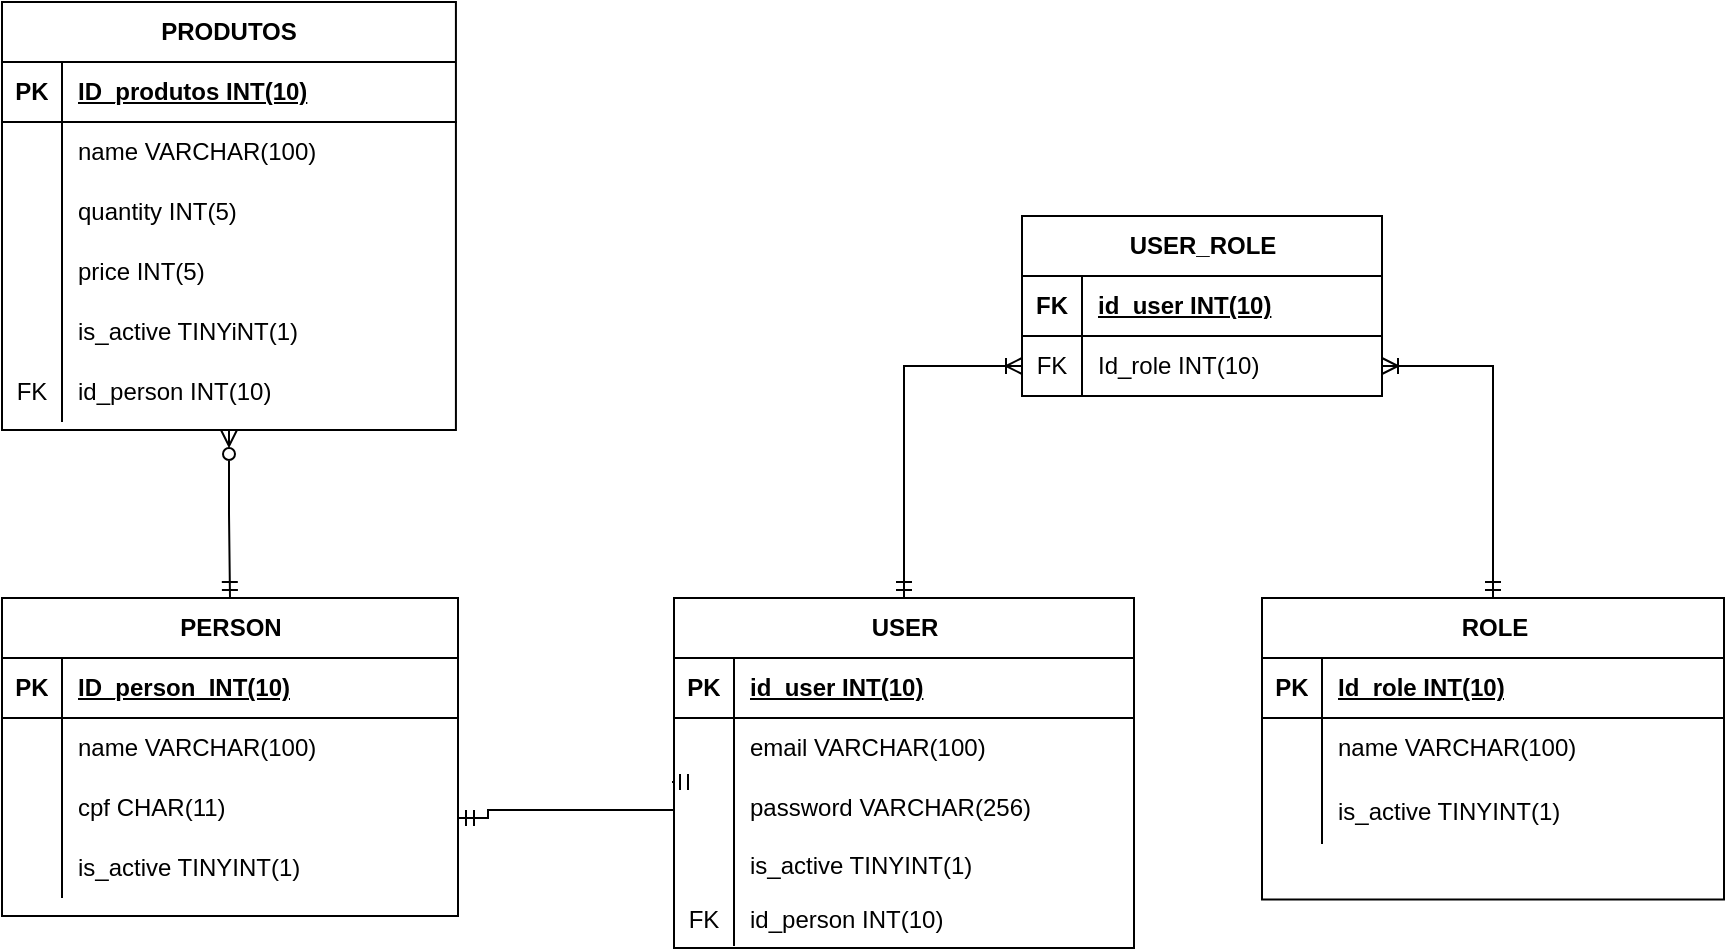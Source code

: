 <mxfile version="21.7.4" type="device">
  <diagram name="Página-1" id="OWRRB4OZyR0hkFMoqZuT">
    <mxGraphModel dx="1561" dy="1038" grid="0" gridSize="10" guides="1" tooltips="1" connect="1" arrows="1" fold="1" page="0" pageScale="1" pageWidth="827" pageHeight="1169" math="0" shadow="0">
      <root>
        <mxCell id="0" />
        <mxCell id="1" parent="0" />
        <mxCell id="oMHJoRBl6DmMWUQxA58v-41" style="edgeStyle=orthogonalEdgeStyle;rounded=0;orthogonalLoop=1;jettySize=auto;html=1;startArrow=ERmandOne;startFill=0;endArrow=ERoneToMany;endFill=0;" edge="1" parent="1" source="oMHJoRBl6DmMWUQxA58v-1" target="oMHJoRBl6DmMWUQxA58v-31">
          <mxGeometry relative="1" as="geometry" />
        </mxCell>
        <mxCell id="oMHJoRBl6DmMWUQxA58v-1" value="USER" style="shape=table;startSize=30;container=1;collapsible=1;childLayout=tableLayout;fixedRows=1;rowLines=0;fontStyle=1;align=center;resizeLast=1;html=1;" vertex="1" parent="1">
          <mxGeometry x="102" y="196" width="230" height="175" as="geometry" />
        </mxCell>
        <mxCell id="oMHJoRBl6DmMWUQxA58v-2" value="" style="shape=tableRow;horizontal=0;startSize=0;swimlaneHead=0;swimlaneBody=0;fillColor=none;collapsible=0;dropTarget=0;points=[[0,0.5],[1,0.5]];portConstraint=eastwest;top=0;left=0;right=0;bottom=1;" vertex="1" parent="oMHJoRBl6DmMWUQxA58v-1">
          <mxGeometry y="30" width="230" height="30" as="geometry" />
        </mxCell>
        <mxCell id="oMHJoRBl6DmMWUQxA58v-3" value="PK" style="shape=partialRectangle;connectable=0;fillColor=none;top=0;left=0;bottom=0;right=0;fontStyle=1;overflow=hidden;whiteSpace=wrap;html=1;" vertex="1" parent="oMHJoRBl6DmMWUQxA58v-2">
          <mxGeometry width="30" height="30" as="geometry">
            <mxRectangle width="30" height="30" as="alternateBounds" />
          </mxGeometry>
        </mxCell>
        <mxCell id="oMHJoRBl6DmMWUQxA58v-4" value="id_user INT(10)" style="shape=partialRectangle;connectable=0;fillColor=none;top=0;left=0;bottom=0;right=0;align=left;spacingLeft=6;fontStyle=5;overflow=hidden;whiteSpace=wrap;html=1;" vertex="1" parent="oMHJoRBl6DmMWUQxA58v-2">
          <mxGeometry x="30" width="200" height="30" as="geometry">
            <mxRectangle width="200" height="30" as="alternateBounds" />
          </mxGeometry>
        </mxCell>
        <mxCell id="oMHJoRBl6DmMWUQxA58v-5" value="" style="shape=tableRow;horizontal=0;startSize=0;swimlaneHead=0;swimlaneBody=0;fillColor=none;collapsible=0;dropTarget=0;points=[[0,0.5],[1,0.5]];portConstraint=eastwest;top=0;left=0;right=0;bottom=0;" vertex="1" parent="oMHJoRBl6DmMWUQxA58v-1">
          <mxGeometry y="60" width="230" height="30" as="geometry" />
        </mxCell>
        <mxCell id="oMHJoRBl6DmMWUQxA58v-6" value="" style="shape=partialRectangle;connectable=0;fillColor=none;top=0;left=0;bottom=0;right=0;editable=1;overflow=hidden;whiteSpace=wrap;html=1;" vertex="1" parent="oMHJoRBl6DmMWUQxA58v-5">
          <mxGeometry width="30" height="30" as="geometry">
            <mxRectangle width="30" height="30" as="alternateBounds" />
          </mxGeometry>
        </mxCell>
        <mxCell id="oMHJoRBl6DmMWUQxA58v-7" value="email VARCHAR(100)" style="shape=partialRectangle;connectable=0;fillColor=none;top=0;left=0;bottom=0;right=0;align=left;spacingLeft=6;overflow=hidden;whiteSpace=wrap;html=1;" vertex="1" parent="oMHJoRBl6DmMWUQxA58v-5">
          <mxGeometry x="30" width="200" height="30" as="geometry">
            <mxRectangle width="200" height="30" as="alternateBounds" />
          </mxGeometry>
        </mxCell>
        <mxCell id="oMHJoRBl6DmMWUQxA58v-8" value="" style="shape=tableRow;horizontal=0;startSize=0;swimlaneHead=0;swimlaneBody=0;fillColor=none;collapsible=0;dropTarget=0;points=[[0,0.5],[1,0.5]];portConstraint=eastwest;top=0;left=0;right=0;bottom=0;" vertex="1" parent="oMHJoRBl6DmMWUQxA58v-1">
          <mxGeometry y="90" width="230" height="30" as="geometry" />
        </mxCell>
        <mxCell id="oMHJoRBl6DmMWUQxA58v-9" value="" style="shape=partialRectangle;connectable=0;fillColor=none;top=0;left=0;bottom=0;right=0;editable=1;overflow=hidden;whiteSpace=wrap;html=1;" vertex="1" parent="oMHJoRBl6DmMWUQxA58v-8">
          <mxGeometry width="30" height="30" as="geometry">
            <mxRectangle width="30" height="30" as="alternateBounds" />
          </mxGeometry>
        </mxCell>
        <mxCell id="oMHJoRBl6DmMWUQxA58v-10" value="password VARCHAR(256)" style="shape=partialRectangle;connectable=0;fillColor=none;top=0;left=0;bottom=0;right=0;align=left;spacingLeft=6;overflow=hidden;whiteSpace=wrap;html=1;" vertex="1" parent="oMHJoRBl6DmMWUQxA58v-8">
          <mxGeometry x="30" width="200" height="30" as="geometry">
            <mxRectangle width="200" height="30" as="alternateBounds" />
          </mxGeometry>
        </mxCell>
        <mxCell id="oMHJoRBl6DmMWUQxA58v-11" value="" style="shape=tableRow;horizontal=0;startSize=0;swimlaneHead=0;swimlaneBody=0;fillColor=none;collapsible=0;dropTarget=0;points=[[0,0.5],[1,0.5]];portConstraint=eastwest;top=0;left=0;right=0;bottom=0;" vertex="1" parent="oMHJoRBl6DmMWUQxA58v-1">
          <mxGeometry y="120" width="230" height="27" as="geometry" />
        </mxCell>
        <mxCell id="oMHJoRBl6DmMWUQxA58v-12" value="" style="shape=partialRectangle;connectable=0;fillColor=none;top=0;left=0;bottom=0;right=0;editable=1;overflow=hidden;whiteSpace=wrap;html=1;" vertex="1" parent="oMHJoRBl6DmMWUQxA58v-11">
          <mxGeometry width="30" height="27" as="geometry">
            <mxRectangle width="30" height="27" as="alternateBounds" />
          </mxGeometry>
        </mxCell>
        <mxCell id="oMHJoRBl6DmMWUQxA58v-13" value="is_active TINYINT(1)" style="shape=partialRectangle;connectable=0;fillColor=none;top=0;left=0;bottom=0;right=0;align=left;spacingLeft=6;overflow=hidden;whiteSpace=wrap;html=1;" vertex="1" parent="oMHJoRBl6DmMWUQxA58v-11">
          <mxGeometry x="30" width="200" height="27" as="geometry">
            <mxRectangle width="200" height="27" as="alternateBounds" />
          </mxGeometry>
        </mxCell>
        <mxCell id="oMHJoRBl6DmMWUQxA58v-65" style="shape=tableRow;horizontal=0;startSize=0;swimlaneHead=0;swimlaneBody=0;fillColor=none;collapsible=0;dropTarget=0;points=[[0,0.5],[1,0.5]];portConstraint=eastwest;top=0;left=0;right=0;bottom=0;" vertex="1" parent="oMHJoRBl6DmMWUQxA58v-1">
          <mxGeometry y="147" width="230" height="27" as="geometry" />
        </mxCell>
        <mxCell id="oMHJoRBl6DmMWUQxA58v-66" value="FK" style="shape=partialRectangle;connectable=0;fillColor=none;top=0;left=0;bottom=0;right=0;editable=1;overflow=hidden;whiteSpace=wrap;html=1;" vertex="1" parent="oMHJoRBl6DmMWUQxA58v-65">
          <mxGeometry width="30" height="27" as="geometry">
            <mxRectangle width="30" height="27" as="alternateBounds" />
          </mxGeometry>
        </mxCell>
        <mxCell id="oMHJoRBl6DmMWUQxA58v-67" value="id_person INT(10)" style="shape=partialRectangle;connectable=0;fillColor=none;top=0;left=0;bottom=0;right=0;align=left;spacingLeft=6;overflow=hidden;whiteSpace=wrap;html=1;" vertex="1" parent="oMHJoRBl6DmMWUQxA58v-65">
          <mxGeometry x="30" width="200" height="27" as="geometry">
            <mxRectangle width="200" height="27" as="alternateBounds" />
          </mxGeometry>
        </mxCell>
        <mxCell id="oMHJoRBl6DmMWUQxA58v-42" style="edgeStyle=orthogonalEdgeStyle;rounded=0;orthogonalLoop=1;jettySize=auto;html=1;entryX=1;entryY=0.5;entryDx=0;entryDy=0;startArrow=ERmandOne;startFill=0;endArrow=ERoneToMany;endFill=0;" edge="1" parent="1" source="oMHJoRBl6DmMWUQxA58v-14" target="oMHJoRBl6DmMWUQxA58v-31">
          <mxGeometry relative="1" as="geometry" />
        </mxCell>
        <mxCell id="oMHJoRBl6DmMWUQxA58v-14" value="ROLE" style="shape=table;startSize=30;container=1;collapsible=1;childLayout=tableLayout;fixedRows=1;rowLines=0;fontStyle=1;align=center;resizeLast=1;html=1;" vertex="1" parent="1">
          <mxGeometry x="396" y="196" width="231" height="150.724" as="geometry" />
        </mxCell>
        <mxCell id="oMHJoRBl6DmMWUQxA58v-15" value="" style="shape=tableRow;horizontal=0;startSize=0;swimlaneHead=0;swimlaneBody=0;fillColor=none;collapsible=0;dropTarget=0;points=[[0,0.5],[1,0.5]];portConstraint=eastwest;top=0;left=0;right=0;bottom=1;" vertex="1" parent="oMHJoRBl6DmMWUQxA58v-14">
          <mxGeometry y="30" width="231" height="30" as="geometry" />
        </mxCell>
        <mxCell id="oMHJoRBl6DmMWUQxA58v-16" value="PK" style="shape=partialRectangle;connectable=0;fillColor=none;top=0;left=0;bottom=0;right=0;fontStyle=1;overflow=hidden;whiteSpace=wrap;html=1;" vertex="1" parent="oMHJoRBl6DmMWUQxA58v-15">
          <mxGeometry width="30" height="30" as="geometry">
            <mxRectangle width="30" height="30" as="alternateBounds" />
          </mxGeometry>
        </mxCell>
        <mxCell id="oMHJoRBl6DmMWUQxA58v-17" value="Id_role INT(10)" style="shape=partialRectangle;connectable=0;fillColor=none;top=0;left=0;bottom=0;right=0;align=left;spacingLeft=6;fontStyle=5;overflow=hidden;whiteSpace=wrap;html=1;" vertex="1" parent="oMHJoRBl6DmMWUQxA58v-15">
          <mxGeometry x="30" width="201" height="30" as="geometry">
            <mxRectangle width="201" height="30" as="alternateBounds" />
          </mxGeometry>
        </mxCell>
        <mxCell id="oMHJoRBl6DmMWUQxA58v-18" value="" style="shape=tableRow;horizontal=0;startSize=0;swimlaneHead=0;swimlaneBody=0;fillColor=none;collapsible=0;dropTarget=0;points=[[0,0.5],[1,0.5]];portConstraint=eastwest;top=0;left=0;right=0;bottom=0;" vertex="1" parent="oMHJoRBl6DmMWUQxA58v-14">
          <mxGeometry y="60" width="231" height="30" as="geometry" />
        </mxCell>
        <mxCell id="oMHJoRBl6DmMWUQxA58v-19" value="" style="shape=partialRectangle;connectable=0;fillColor=none;top=0;left=0;bottom=0;right=0;editable=1;overflow=hidden;whiteSpace=wrap;html=1;" vertex="1" parent="oMHJoRBl6DmMWUQxA58v-18">
          <mxGeometry width="30" height="30" as="geometry">
            <mxRectangle width="30" height="30" as="alternateBounds" />
          </mxGeometry>
        </mxCell>
        <mxCell id="oMHJoRBl6DmMWUQxA58v-20" value="name VARCHAR(100)&lt;span style=&quot;white-space: pre;&quot;&gt;&#x9;&lt;/span&gt;" style="shape=partialRectangle;connectable=0;fillColor=none;top=0;left=0;bottom=0;right=0;align=left;spacingLeft=6;overflow=hidden;whiteSpace=wrap;html=1;" vertex="1" parent="oMHJoRBl6DmMWUQxA58v-18">
          <mxGeometry x="30" width="201" height="30" as="geometry">
            <mxRectangle width="201" height="30" as="alternateBounds" />
          </mxGeometry>
        </mxCell>
        <mxCell id="oMHJoRBl6DmMWUQxA58v-21" value="" style="shape=tableRow;horizontal=0;startSize=0;swimlaneHead=0;swimlaneBody=0;fillColor=none;collapsible=0;dropTarget=0;points=[[0,0.5],[1,0.5]];portConstraint=eastwest;top=0;left=0;right=0;bottom=0;" vertex="1" parent="oMHJoRBl6DmMWUQxA58v-14">
          <mxGeometry y="90" width="231" height="33" as="geometry" />
        </mxCell>
        <mxCell id="oMHJoRBl6DmMWUQxA58v-22" value="" style="shape=partialRectangle;connectable=0;fillColor=none;top=0;left=0;bottom=0;right=0;editable=1;overflow=hidden;whiteSpace=wrap;html=1;" vertex="1" parent="oMHJoRBl6DmMWUQxA58v-21">
          <mxGeometry width="30" height="33" as="geometry">
            <mxRectangle width="30" height="33" as="alternateBounds" />
          </mxGeometry>
        </mxCell>
        <mxCell id="oMHJoRBl6DmMWUQxA58v-23" value="is_active TINYINT(1)" style="shape=partialRectangle;connectable=0;fillColor=none;top=0;left=0;bottom=0;right=0;align=left;spacingLeft=6;overflow=hidden;whiteSpace=wrap;html=1;" vertex="1" parent="oMHJoRBl6DmMWUQxA58v-21">
          <mxGeometry x="30" width="201" height="33" as="geometry">
            <mxRectangle width="201" height="33" as="alternateBounds" />
          </mxGeometry>
        </mxCell>
        <mxCell id="oMHJoRBl6DmMWUQxA58v-27" value="USER_ROLE" style="shape=table;startSize=30;container=1;collapsible=1;childLayout=tableLayout;fixedRows=1;rowLines=0;fontStyle=1;align=center;resizeLast=1;html=1;" vertex="1" parent="1">
          <mxGeometry x="276" y="5" width="180" height="90" as="geometry" />
        </mxCell>
        <mxCell id="oMHJoRBl6DmMWUQxA58v-28" value="" style="shape=tableRow;horizontal=0;startSize=0;swimlaneHead=0;swimlaneBody=0;fillColor=none;collapsible=0;dropTarget=0;points=[[0,0.5],[1,0.5]];portConstraint=eastwest;top=0;left=0;right=0;bottom=1;" vertex="1" parent="oMHJoRBl6DmMWUQxA58v-27">
          <mxGeometry y="30" width="180" height="30" as="geometry" />
        </mxCell>
        <mxCell id="oMHJoRBl6DmMWUQxA58v-29" value="FK" style="shape=partialRectangle;connectable=0;fillColor=none;top=0;left=0;bottom=0;right=0;fontStyle=1;overflow=hidden;whiteSpace=wrap;html=1;" vertex="1" parent="oMHJoRBl6DmMWUQxA58v-28">
          <mxGeometry width="30" height="30" as="geometry">
            <mxRectangle width="30" height="30" as="alternateBounds" />
          </mxGeometry>
        </mxCell>
        <mxCell id="oMHJoRBl6DmMWUQxA58v-30" value="id_user INT(10)" style="shape=partialRectangle;connectable=0;fillColor=none;top=0;left=0;bottom=0;right=0;align=left;spacingLeft=6;fontStyle=5;overflow=hidden;whiteSpace=wrap;html=1;" vertex="1" parent="oMHJoRBl6DmMWUQxA58v-28">
          <mxGeometry x="30" width="150" height="30" as="geometry">
            <mxRectangle width="150" height="30" as="alternateBounds" />
          </mxGeometry>
        </mxCell>
        <mxCell id="oMHJoRBl6DmMWUQxA58v-31" value="" style="shape=tableRow;horizontal=0;startSize=0;swimlaneHead=0;swimlaneBody=0;fillColor=none;collapsible=0;dropTarget=0;points=[[0,0.5],[1,0.5]];portConstraint=eastwest;top=0;left=0;right=0;bottom=0;" vertex="1" parent="oMHJoRBl6DmMWUQxA58v-27">
          <mxGeometry y="60" width="180" height="30" as="geometry" />
        </mxCell>
        <mxCell id="oMHJoRBl6DmMWUQxA58v-32" value="FK" style="shape=partialRectangle;connectable=0;fillColor=none;top=0;left=0;bottom=0;right=0;editable=1;overflow=hidden;whiteSpace=wrap;html=1;" vertex="1" parent="oMHJoRBl6DmMWUQxA58v-31">
          <mxGeometry width="30" height="30" as="geometry">
            <mxRectangle width="30" height="30" as="alternateBounds" />
          </mxGeometry>
        </mxCell>
        <mxCell id="oMHJoRBl6DmMWUQxA58v-33" value="Id_role INT(10)" style="shape=partialRectangle;connectable=0;fillColor=none;top=0;left=0;bottom=0;right=0;align=left;spacingLeft=6;overflow=hidden;whiteSpace=wrap;html=1;" vertex="1" parent="oMHJoRBl6DmMWUQxA58v-31">
          <mxGeometry x="30" width="150" height="30" as="geometry">
            <mxRectangle width="150" height="30" as="alternateBounds" />
          </mxGeometry>
        </mxCell>
        <mxCell id="oMHJoRBl6DmMWUQxA58v-43" value="PERSON" style="shape=table;startSize=30;container=1;collapsible=1;childLayout=tableLayout;fixedRows=1;rowLines=0;fontStyle=1;align=center;resizeLast=1;html=1;" vertex="1" parent="1">
          <mxGeometry x="-234" y="196" width="228" height="159" as="geometry" />
        </mxCell>
        <mxCell id="oMHJoRBl6DmMWUQxA58v-44" value="" style="shape=tableRow;horizontal=0;startSize=0;swimlaneHead=0;swimlaneBody=0;fillColor=none;collapsible=0;dropTarget=0;points=[[0,0.5],[1,0.5]];portConstraint=eastwest;top=0;left=0;right=0;bottom=1;" vertex="1" parent="oMHJoRBl6DmMWUQxA58v-43">
          <mxGeometry y="30" width="228" height="30" as="geometry" />
        </mxCell>
        <mxCell id="oMHJoRBl6DmMWUQxA58v-45" value="PK" style="shape=partialRectangle;connectable=0;fillColor=none;top=0;left=0;bottom=0;right=0;fontStyle=1;overflow=hidden;whiteSpace=wrap;html=1;" vertex="1" parent="oMHJoRBl6DmMWUQxA58v-44">
          <mxGeometry width="30" height="30" as="geometry">
            <mxRectangle width="30" height="30" as="alternateBounds" />
          </mxGeometry>
        </mxCell>
        <mxCell id="oMHJoRBl6DmMWUQxA58v-46" value="ID_person&amp;nbsp; INT(10)" style="shape=partialRectangle;connectable=0;fillColor=none;top=0;left=0;bottom=0;right=0;align=left;spacingLeft=6;fontStyle=5;overflow=hidden;whiteSpace=wrap;html=1;" vertex="1" parent="oMHJoRBl6DmMWUQxA58v-44">
          <mxGeometry x="30" width="198" height="30" as="geometry">
            <mxRectangle width="198" height="30" as="alternateBounds" />
          </mxGeometry>
        </mxCell>
        <mxCell id="oMHJoRBl6DmMWUQxA58v-47" value="" style="shape=tableRow;horizontal=0;startSize=0;swimlaneHead=0;swimlaneBody=0;fillColor=none;collapsible=0;dropTarget=0;points=[[0,0.5],[1,0.5]];portConstraint=eastwest;top=0;left=0;right=0;bottom=0;" vertex="1" parent="oMHJoRBl6DmMWUQxA58v-43">
          <mxGeometry y="60" width="228" height="30" as="geometry" />
        </mxCell>
        <mxCell id="oMHJoRBl6DmMWUQxA58v-48" value="" style="shape=partialRectangle;connectable=0;fillColor=none;top=0;left=0;bottom=0;right=0;editable=1;overflow=hidden;whiteSpace=wrap;html=1;" vertex="1" parent="oMHJoRBl6DmMWUQxA58v-47">
          <mxGeometry width="30" height="30" as="geometry">
            <mxRectangle width="30" height="30" as="alternateBounds" />
          </mxGeometry>
        </mxCell>
        <mxCell id="oMHJoRBl6DmMWUQxA58v-49" value="name VARCHAR(100)" style="shape=partialRectangle;connectable=0;fillColor=none;top=0;left=0;bottom=0;right=0;align=left;spacingLeft=6;overflow=hidden;whiteSpace=wrap;html=1;" vertex="1" parent="oMHJoRBl6DmMWUQxA58v-47">
          <mxGeometry x="30" width="198" height="30" as="geometry">
            <mxRectangle width="198" height="30" as="alternateBounds" />
          </mxGeometry>
        </mxCell>
        <mxCell id="oMHJoRBl6DmMWUQxA58v-50" value="" style="shape=tableRow;horizontal=0;startSize=0;swimlaneHead=0;swimlaneBody=0;fillColor=none;collapsible=0;dropTarget=0;points=[[0,0.5],[1,0.5]];portConstraint=eastwest;top=0;left=0;right=0;bottom=0;" vertex="1" parent="oMHJoRBl6DmMWUQxA58v-43">
          <mxGeometry y="90" width="228" height="30" as="geometry" />
        </mxCell>
        <mxCell id="oMHJoRBl6DmMWUQxA58v-51" value="" style="shape=partialRectangle;connectable=0;fillColor=none;top=0;left=0;bottom=0;right=0;editable=1;overflow=hidden;whiteSpace=wrap;html=1;" vertex="1" parent="oMHJoRBl6DmMWUQxA58v-50">
          <mxGeometry width="30" height="30" as="geometry">
            <mxRectangle width="30" height="30" as="alternateBounds" />
          </mxGeometry>
        </mxCell>
        <mxCell id="oMHJoRBl6DmMWUQxA58v-52" value="cpf CHAR(11)" style="shape=partialRectangle;connectable=0;fillColor=none;top=0;left=0;bottom=0;right=0;align=left;spacingLeft=6;overflow=hidden;whiteSpace=wrap;html=1;" vertex="1" parent="oMHJoRBl6DmMWUQxA58v-50">
          <mxGeometry x="30" width="198" height="30" as="geometry">
            <mxRectangle width="198" height="30" as="alternateBounds" />
          </mxGeometry>
        </mxCell>
        <mxCell id="oMHJoRBl6DmMWUQxA58v-53" value="" style="shape=tableRow;horizontal=0;startSize=0;swimlaneHead=0;swimlaneBody=0;fillColor=none;collapsible=0;dropTarget=0;points=[[0,0.5],[1,0.5]];portConstraint=eastwest;top=0;left=0;right=0;bottom=0;" vertex="1" parent="oMHJoRBl6DmMWUQxA58v-43">
          <mxGeometry y="120" width="228" height="30" as="geometry" />
        </mxCell>
        <mxCell id="oMHJoRBl6DmMWUQxA58v-54" value="" style="shape=partialRectangle;connectable=0;fillColor=none;top=0;left=0;bottom=0;right=0;editable=1;overflow=hidden;whiteSpace=wrap;html=1;" vertex="1" parent="oMHJoRBl6DmMWUQxA58v-53">
          <mxGeometry width="30" height="30" as="geometry">
            <mxRectangle width="30" height="30" as="alternateBounds" />
          </mxGeometry>
        </mxCell>
        <mxCell id="oMHJoRBl6DmMWUQxA58v-55" value="is_active TINYINT(1)" style="shape=partialRectangle;connectable=0;fillColor=none;top=0;left=0;bottom=0;right=0;align=left;spacingLeft=6;overflow=hidden;whiteSpace=wrap;html=1;" vertex="1" parent="oMHJoRBl6DmMWUQxA58v-53">
          <mxGeometry x="30" width="198" height="30" as="geometry">
            <mxRectangle width="198" height="30" as="alternateBounds" />
          </mxGeometry>
        </mxCell>
        <mxCell id="oMHJoRBl6DmMWUQxA58v-74" style="edgeStyle=orthogonalEdgeStyle;rounded=0;orthogonalLoop=1;jettySize=auto;html=1;startArrow=ERmandOne;startFill=0;endArrow=ERmandOne;endFill=0;" edge="1" parent="1" source="oMHJoRBl6DmMWUQxA58v-50">
          <mxGeometry relative="1" as="geometry">
            <mxPoint x="101" y="288" as="targetPoint" />
            <Array as="points">
              <mxPoint x="9" y="306" />
              <mxPoint x="9" y="302" />
              <mxPoint x="102" y="302" />
              <mxPoint x="102" y="288" />
            </Array>
          </mxGeometry>
        </mxCell>
        <mxCell id="oMHJoRBl6DmMWUQxA58v-92" style="edgeStyle=orthogonalEdgeStyle;rounded=0;orthogonalLoop=1;jettySize=auto;html=1;startArrow=ERzeroToMany;startFill=0;endArrow=ERmandOne;endFill=0;" edge="1" parent="1" source="oMHJoRBl6DmMWUQxA58v-76" target="oMHJoRBl6DmMWUQxA58v-43">
          <mxGeometry relative="1" as="geometry" />
        </mxCell>
        <mxCell id="oMHJoRBl6DmMWUQxA58v-76" value="PRODUTOS" style="shape=table;startSize=30;container=1;collapsible=1;childLayout=tableLayout;fixedRows=1;rowLines=0;fontStyle=1;align=center;resizeLast=1;html=1;" vertex="1" parent="1">
          <mxGeometry x="-234" y="-102" width="226.96" height="214" as="geometry" />
        </mxCell>
        <mxCell id="oMHJoRBl6DmMWUQxA58v-77" value="" style="shape=tableRow;horizontal=0;startSize=0;swimlaneHead=0;swimlaneBody=0;fillColor=none;collapsible=0;dropTarget=0;points=[[0,0.5],[1,0.5]];portConstraint=eastwest;top=0;left=0;right=0;bottom=1;" vertex="1" parent="oMHJoRBl6DmMWUQxA58v-76">
          <mxGeometry y="30" width="226.96" height="30" as="geometry" />
        </mxCell>
        <mxCell id="oMHJoRBl6DmMWUQxA58v-78" value="PK" style="shape=partialRectangle;connectable=0;fillColor=none;top=0;left=0;bottom=0;right=0;fontStyle=1;overflow=hidden;whiteSpace=wrap;html=1;" vertex="1" parent="oMHJoRBl6DmMWUQxA58v-77">
          <mxGeometry width="30" height="30" as="geometry">
            <mxRectangle width="30" height="30" as="alternateBounds" />
          </mxGeometry>
        </mxCell>
        <mxCell id="oMHJoRBl6DmMWUQxA58v-79" value="ID_produtos INT(10)" style="shape=partialRectangle;connectable=0;fillColor=none;top=0;left=0;bottom=0;right=0;align=left;spacingLeft=6;fontStyle=5;overflow=hidden;whiteSpace=wrap;html=1;" vertex="1" parent="oMHJoRBl6DmMWUQxA58v-77">
          <mxGeometry x="30" width="196.96" height="30" as="geometry">
            <mxRectangle width="196.96" height="30" as="alternateBounds" />
          </mxGeometry>
        </mxCell>
        <mxCell id="oMHJoRBl6DmMWUQxA58v-80" value="" style="shape=tableRow;horizontal=0;startSize=0;swimlaneHead=0;swimlaneBody=0;fillColor=none;collapsible=0;dropTarget=0;points=[[0,0.5],[1,0.5]];portConstraint=eastwest;top=0;left=0;right=0;bottom=0;" vertex="1" parent="oMHJoRBl6DmMWUQxA58v-76">
          <mxGeometry y="60" width="226.96" height="30" as="geometry" />
        </mxCell>
        <mxCell id="oMHJoRBl6DmMWUQxA58v-81" value="" style="shape=partialRectangle;connectable=0;fillColor=none;top=0;left=0;bottom=0;right=0;editable=1;overflow=hidden;whiteSpace=wrap;html=1;" vertex="1" parent="oMHJoRBl6DmMWUQxA58v-80">
          <mxGeometry width="30" height="30" as="geometry">
            <mxRectangle width="30" height="30" as="alternateBounds" />
          </mxGeometry>
        </mxCell>
        <mxCell id="oMHJoRBl6DmMWUQxA58v-82" value="name VARCHAR(100)" style="shape=partialRectangle;connectable=0;fillColor=none;top=0;left=0;bottom=0;right=0;align=left;spacingLeft=6;overflow=hidden;whiteSpace=wrap;html=1;" vertex="1" parent="oMHJoRBl6DmMWUQxA58v-80">
          <mxGeometry x="30" width="196.96" height="30" as="geometry">
            <mxRectangle width="196.96" height="30" as="alternateBounds" />
          </mxGeometry>
        </mxCell>
        <mxCell id="oMHJoRBl6DmMWUQxA58v-83" value="" style="shape=tableRow;horizontal=0;startSize=0;swimlaneHead=0;swimlaneBody=0;fillColor=none;collapsible=0;dropTarget=0;points=[[0,0.5],[1,0.5]];portConstraint=eastwest;top=0;left=0;right=0;bottom=0;" vertex="1" parent="oMHJoRBl6DmMWUQxA58v-76">
          <mxGeometry y="90" width="226.96" height="30" as="geometry" />
        </mxCell>
        <mxCell id="oMHJoRBl6DmMWUQxA58v-84" value="" style="shape=partialRectangle;connectable=0;fillColor=none;top=0;left=0;bottom=0;right=0;editable=1;overflow=hidden;whiteSpace=wrap;html=1;" vertex="1" parent="oMHJoRBl6DmMWUQxA58v-83">
          <mxGeometry width="30" height="30" as="geometry">
            <mxRectangle width="30" height="30" as="alternateBounds" />
          </mxGeometry>
        </mxCell>
        <mxCell id="oMHJoRBl6DmMWUQxA58v-85" value="quantity INT(5)" style="shape=partialRectangle;connectable=0;fillColor=none;top=0;left=0;bottom=0;right=0;align=left;spacingLeft=6;overflow=hidden;whiteSpace=wrap;html=1;" vertex="1" parent="oMHJoRBl6DmMWUQxA58v-83">
          <mxGeometry x="30" width="196.96" height="30" as="geometry">
            <mxRectangle width="196.96" height="30" as="alternateBounds" />
          </mxGeometry>
        </mxCell>
        <mxCell id="oMHJoRBl6DmMWUQxA58v-86" value="" style="shape=tableRow;horizontal=0;startSize=0;swimlaneHead=0;swimlaneBody=0;fillColor=none;collapsible=0;dropTarget=0;points=[[0,0.5],[1,0.5]];portConstraint=eastwest;top=0;left=0;right=0;bottom=0;" vertex="1" parent="oMHJoRBl6DmMWUQxA58v-76">
          <mxGeometry y="120" width="226.96" height="30" as="geometry" />
        </mxCell>
        <mxCell id="oMHJoRBl6DmMWUQxA58v-87" value="" style="shape=partialRectangle;connectable=0;fillColor=none;top=0;left=0;bottom=0;right=0;editable=1;overflow=hidden;whiteSpace=wrap;html=1;" vertex="1" parent="oMHJoRBl6DmMWUQxA58v-86">
          <mxGeometry width="30" height="30" as="geometry">
            <mxRectangle width="30" height="30" as="alternateBounds" />
          </mxGeometry>
        </mxCell>
        <mxCell id="oMHJoRBl6DmMWUQxA58v-88" value="price INT(5)&lt;br&gt;" style="shape=partialRectangle;connectable=0;fillColor=none;top=0;left=0;bottom=0;right=0;align=left;spacingLeft=6;overflow=hidden;whiteSpace=wrap;html=1;" vertex="1" parent="oMHJoRBl6DmMWUQxA58v-86">
          <mxGeometry x="30" width="196.96" height="30" as="geometry">
            <mxRectangle width="196.96" height="30" as="alternateBounds" />
          </mxGeometry>
        </mxCell>
        <mxCell id="oMHJoRBl6DmMWUQxA58v-89" style="shape=tableRow;horizontal=0;startSize=0;swimlaneHead=0;swimlaneBody=0;fillColor=none;collapsible=0;dropTarget=0;points=[[0,0.5],[1,0.5]];portConstraint=eastwest;top=0;left=0;right=0;bottom=0;" vertex="1" parent="oMHJoRBl6DmMWUQxA58v-76">
          <mxGeometry y="150" width="226.96" height="30" as="geometry" />
        </mxCell>
        <mxCell id="oMHJoRBl6DmMWUQxA58v-90" style="shape=partialRectangle;connectable=0;fillColor=none;top=0;left=0;bottom=0;right=0;editable=1;overflow=hidden;whiteSpace=wrap;html=1;" vertex="1" parent="oMHJoRBl6DmMWUQxA58v-89">
          <mxGeometry width="30" height="30" as="geometry">
            <mxRectangle width="30" height="30" as="alternateBounds" />
          </mxGeometry>
        </mxCell>
        <mxCell id="oMHJoRBl6DmMWUQxA58v-91" value="is_active TINYiNT(1)" style="shape=partialRectangle;connectable=0;fillColor=none;top=0;left=0;bottom=0;right=0;align=left;spacingLeft=6;overflow=hidden;whiteSpace=wrap;html=1;" vertex="1" parent="oMHJoRBl6DmMWUQxA58v-89">
          <mxGeometry x="30" width="196.96" height="30" as="geometry">
            <mxRectangle width="196.96" height="30" as="alternateBounds" />
          </mxGeometry>
        </mxCell>
        <mxCell id="oMHJoRBl6DmMWUQxA58v-93" style="shape=tableRow;horizontal=0;startSize=0;swimlaneHead=0;swimlaneBody=0;fillColor=none;collapsible=0;dropTarget=0;points=[[0,0.5],[1,0.5]];portConstraint=eastwest;top=0;left=0;right=0;bottom=0;" vertex="1" parent="oMHJoRBl6DmMWUQxA58v-76">
          <mxGeometry y="180" width="226.96" height="30" as="geometry" />
        </mxCell>
        <mxCell id="oMHJoRBl6DmMWUQxA58v-94" value="FK" style="shape=partialRectangle;connectable=0;fillColor=none;top=0;left=0;bottom=0;right=0;editable=1;overflow=hidden;whiteSpace=wrap;html=1;" vertex="1" parent="oMHJoRBl6DmMWUQxA58v-93">
          <mxGeometry width="30" height="30" as="geometry">
            <mxRectangle width="30" height="30" as="alternateBounds" />
          </mxGeometry>
        </mxCell>
        <mxCell id="oMHJoRBl6DmMWUQxA58v-95" value="id_person INT(10)" style="shape=partialRectangle;connectable=0;fillColor=none;top=0;left=0;bottom=0;right=0;align=left;spacingLeft=6;overflow=hidden;whiteSpace=wrap;html=1;" vertex="1" parent="oMHJoRBl6DmMWUQxA58v-93">
          <mxGeometry x="30" width="196.96" height="30" as="geometry">
            <mxRectangle width="196.96" height="30" as="alternateBounds" />
          </mxGeometry>
        </mxCell>
      </root>
    </mxGraphModel>
  </diagram>
</mxfile>
